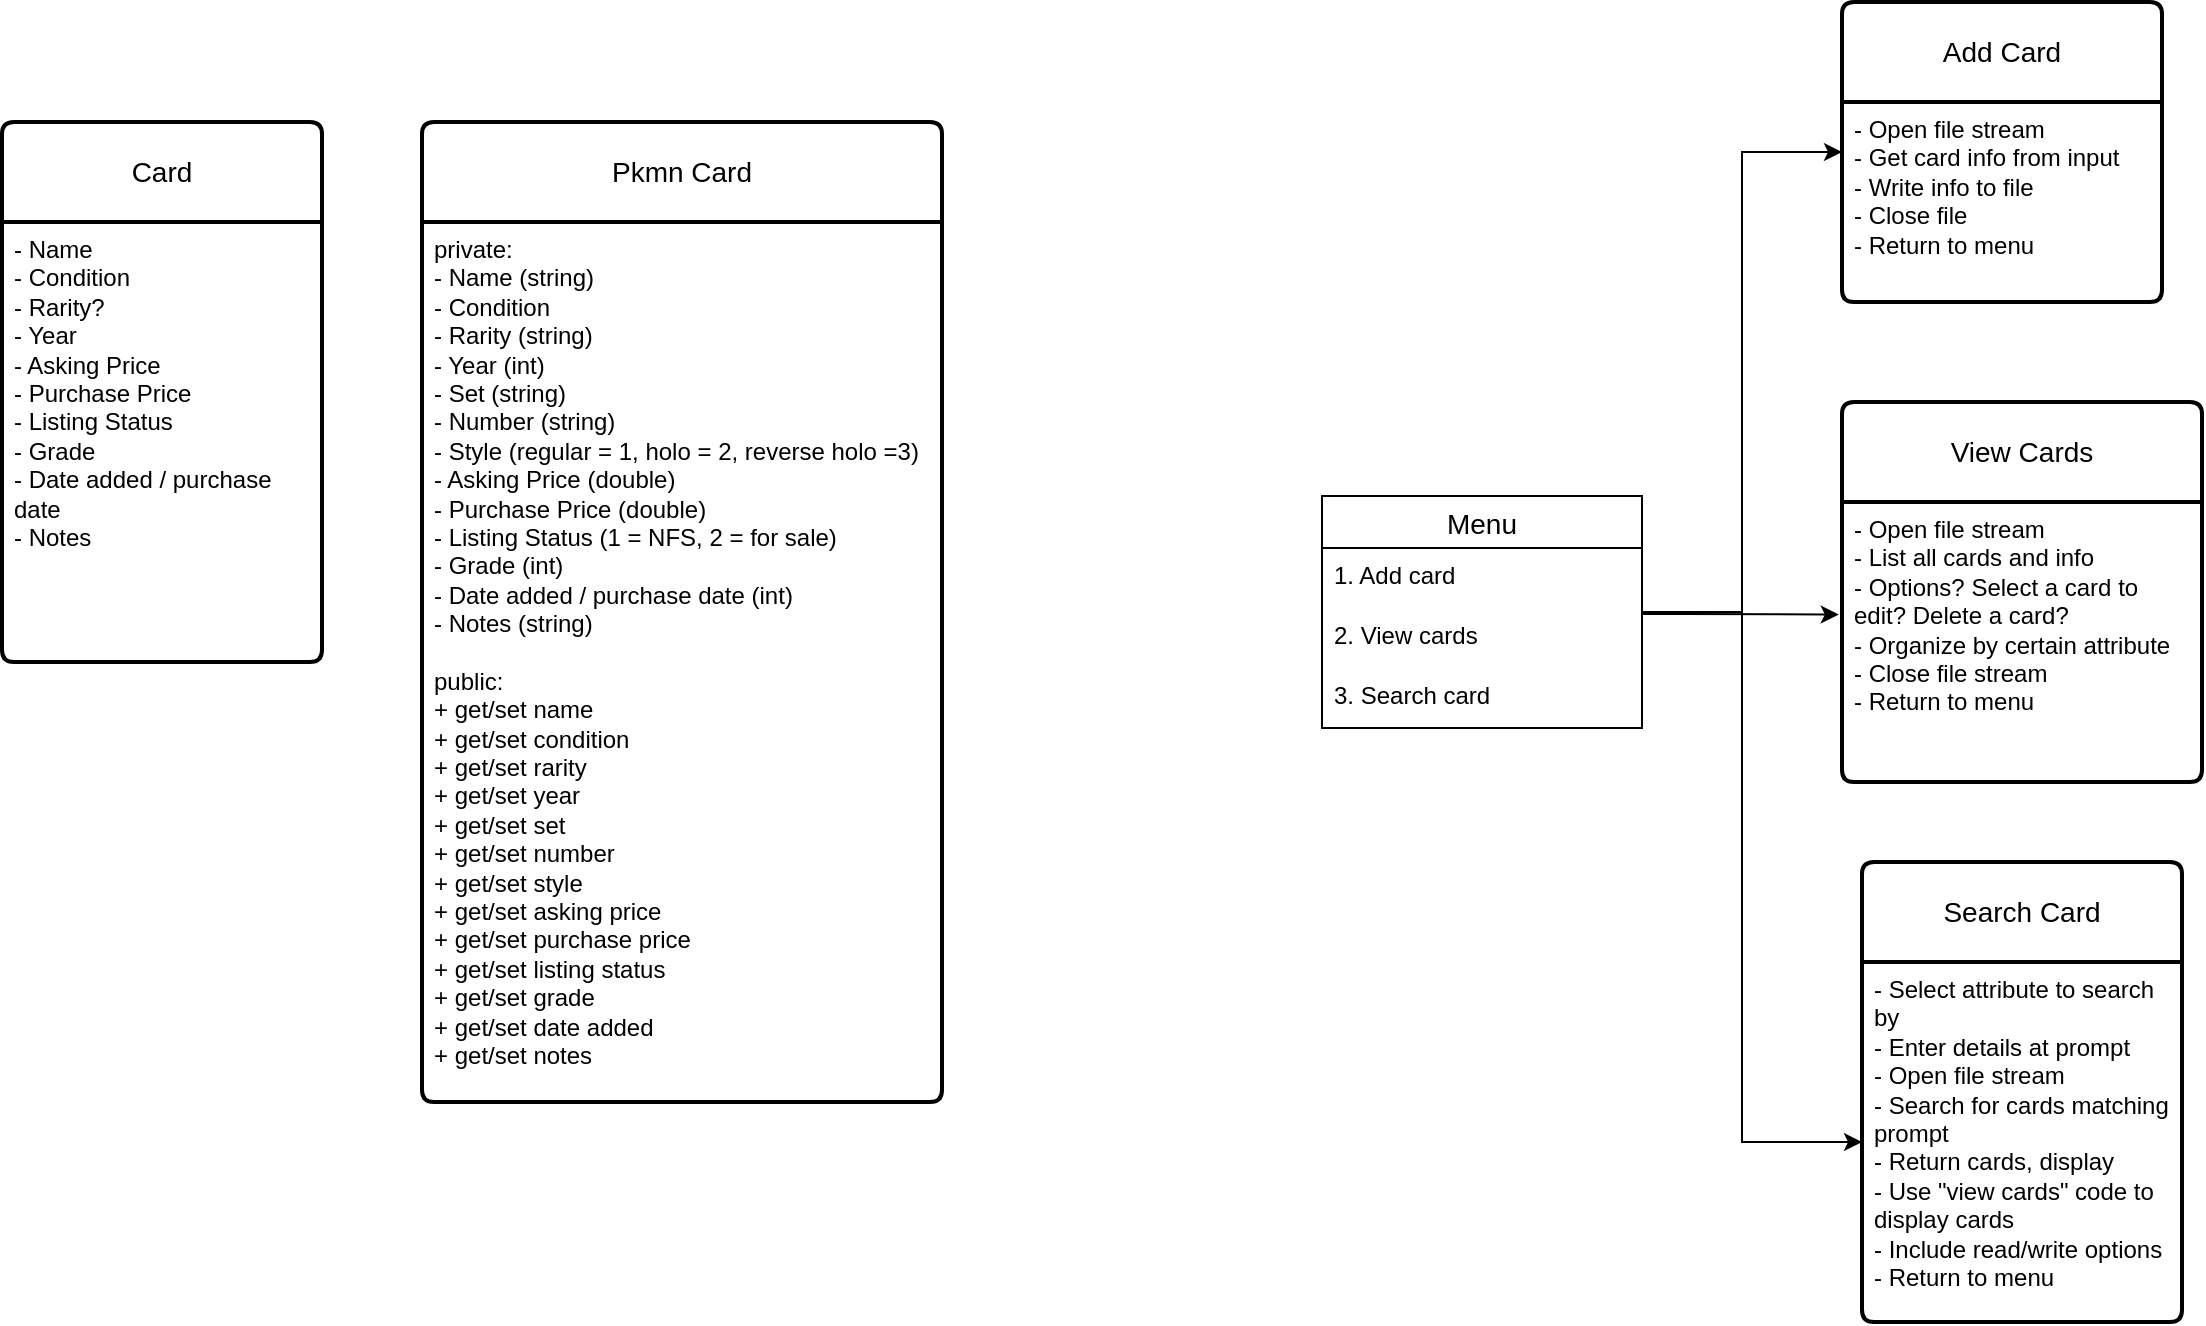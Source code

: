 <mxfile version="26.1.1">
  <diagram name="Page-1" id="TBWEaHZDqTqTLSFvn9rW">
    <mxGraphModel dx="1195" dy="697" grid="1" gridSize="10" guides="1" tooltips="1" connect="1" arrows="1" fold="1" page="0" pageScale="1" pageWidth="850" pageHeight="1100" math="0" shadow="0">
      <root>
        <mxCell id="0" />
        <mxCell id="1" parent="0" />
        <mxCell id="Hg8XZzx9IyjpiZ8rxDxT-1" value="Card" style="swimlane;childLayout=stackLayout;horizontal=1;startSize=50;horizontalStack=0;rounded=1;fontSize=14;fontStyle=0;strokeWidth=2;resizeParent=0;resizeLast=1;shadow=0;dashed=0;align=center;arcSize=4;whiteSpace=wrap;html=1;" vertex="1" parent="1">
          <mxGeometry x="10" y="230" width="160" height="270" as="geometry">
            <mxRectangle x="220" y="90" width="70" height="50" as="alternateBounds" />
          </mxGeometry>
        </mxCell>
        <mxCell id="Hg8XZzx9IyjpiZ8rxDxT-2" value="- Name&lt;div&gt;- Condition&lt;/div&gt;&lt;div&gt;- Rarity?&lt;/div&gt;&lt;div&gt;- Year&lt;/div&gt;&lt;div&gt;- Asking Price&lt;/div&gt;&lt;div&gt;- Purchase Price&lt;/div&gt;&lt;div&gt;- Listing Status&lt;/div&gt;&lt;div&gt;- Grade&lt;/div&gt;&lt;div&gt;- Date added / purchase date&lt;/div&gt;&lt;div&gt;- Notes&lt;/div&gt;" style="align=left;strokeColor=none;fillColor=none;spacingLeft=4;spacingRight=4;fontSize=12;verticalAlign=top;resizable=0;rotatable=0;part=1;html=1;whiteSpace=wrap;" vertex="1" parent="Hg8XZzx9IyjpiZ8rxDxT-1">
          <mxGeometry y="50" width="160" height="220" as="geometry" />
        </mxCell>
        <mxCell id="Hg8XZzx9IyjpiZ8rxDxT-3" value="Pkmn Card" style="swimlane;childLayout=stackLayout;horizontal=1;startSize=50;horizontalStack=0;rounded=1;fontSize=14;fontStyle=0;strokeWidth=2;resizeParent=0;resizeLast=1;shadow=0;dashed=0;align=center;arcSize=4;whiteSpace=wrap;html=1;swimlaneLine=1;gradientColor=none;glass=0;" vertex="1" parent="1">
          <mxGeometry x="220" y="230" width="260" height="490" as="geometry">
            <mxRectangle x="220" y="230" width="70" height="50" as="alternateBounds" />
          </mxGeometry>
        </mxCell>
        <mxCell id="Hg8XZzx9IyjpiZ8rxDxT-4" value="&lt;div&gt;private:&lt;/div&gt;- Name (string)&lt;div&gt;- Condition&lt;br&gt;&lt;div&gt;- Rarity (string)&lt;/div&gt;&lt;div&gt;- Year (int)&lt;/div&gt;&lt;div&gt;- Set (string)&lt;/div&gt;&lt;div&gt;- Number (string)&lt;/div&gt;&lt;div&gt;- Style (regular = 1, holo = 2, reverse holo =3)&lt;/div&gt;&lt;div&gt;- Asking Price (double)&lt;/div&gt;&lt;div&gt;- Purchase Price (double)&lt;/div&gt;&lt;div&gt;- Listing Status (1 = NFS, 2 = for sale)&lt;/div&gt;&lt;div&gt;- Grade (int)&lt;/div&gt;&lt;div&gt;- Date added / purchase date (int)&lt;/div&gt;&lt;div&gt;- Notes (string)&lt;/div&gt;&lt;div&gt;&lt;br&gt;&lt;/div&gt;&lt;/div&gt;&lt;div&gt;public:&lt;/div&gt;&lt;div&gt;+ get/set name&lt;/div&gt;&lt;div&gt;+ get/set condition&lt;/div&gt;&lt;div&gt;+ get/set rarity&lt;/div&gt;&lt;div&gt;+ get/set year&lt;/div&gt;&lt;div&gt;+ get/set set&lt;/div&gt;&lt;div&gt;+ get/set number&lt;/div&gt;&lt;div&gt;+ get/set style&lt;/div&gt;&lt;div&gt;+ get/set asking price&lt;/div&gt;&lt;div&gt;+ get/set purchase price&lt;/div&gt;&lt;div&gt;+ get/set listing status&lt;/div&gt;&lt;div&gt;+ get/set grade&lt;/div&gt;&lt;div&gt;+ get/set date added&lt;/div&gt;&lt;div&gt;+ get/set notes&lt;/div&gt;" style="align=left;strokeColor=none;fillColor=none;spacingLeft=4;spacingRight=4;fontSize=12;verticalAlign=top;resizable=0;rotatable=0;part=1;html=1;whiteSpace=wrap;" vertex="1" parent="Hg8XZzx9IyjpiZ8rxDxT-3">
          <mxGeometry y="50" width="260" height="440" as="geometry" />
        </mxCell>
        <mxCell id="Hg8XZzx9IyjpiZ8rxDxT-24" style="edgeStyle=orthogonalEdgeStyle;rounded=0;orthogonalLoop=1;jettySize=auto;html=1;entryX=0;entryY=0.25;entryDx=0;entryDy=0;" edge="1" parent="1" source="Hg8XZzx9IyjpiZ8rxDxT-5" target="Hg8XZzx9IyjpiZ8rxDxT-19">
          <mxGeometry relative="1" as="geometry" />
        </mxCell>
        <mxCell id="Hg8XZzx9IyjpiZ8rxDxT-26" style="edgeStyle=orthogonalEdgeStyle;rounded=0;orthogonalLoop=1;jettySize=auto;html=1;entryX=0;entryY=0.5;entryDx=0;entryDy=0;" edge="1" parent="1" source="Hg8XZzx9IyjpiZ8rxDxT-5" target="Hg8XZzx9IyjpiZ8rxDxT-23">
          <mxGeometry relative="1" as="geometry">
            <Array as="points">
              <mxPoint x="880" y="475" />
              <mxPoint x="880" y="740" />
            </Array>
          </mxGeometry>
        </mxCell>
        <mxCell id="Hg8XZzx9IyjpiZ8rxDxT-5" value="Menu" style="swimlane;fontStyle=0;childLayout=stackLayout;horizontal=1;startSize=26;horizontalStack=0;resizeParent=1;resizeParentMax=0;resizeLast=0;collapsible=1;marginBottom=0;align=center;fontSize=14;" vertex="1" parent="1">
          <mxGeometry x="670" y="417" width="160" height="116" as="geometry">
            <mxRectangle x="670" y="384" width="80" height="30" as="alternateBounds" />
          </mxGeometry>
        </mxCell>
        <mxCell id="Hg8XZzx9IyjpiZ8rxDxT-6" value="1. Add card" style="text;strokeColor=none;fillColor=none;spacingLeft=4;spacingRight=4;overflow=hidden;rotatable=0;points=[[0,0.5],[1,0.5]];portConstraint=eastwest;fontSize=12;whiteSpace=wrap;html=1;" vertex="1" parent="Hg8XZzx9IyjpiZ8rxDxT-5">
          <mxGeometry y="26" width="160" height="30" as="geometry" />
        </mxCell>
        <mxCell id="Hg8XZzx9IyjpiZ8rxDxT-7" value="2. View cards" style="text;strokeColor=none;fillColor=none;spacingLeft=4;spacingRight=4;overflow=hidden;rotatable=0;points=[[0,0.5],[1,0.5]];portConstraint=eastwest;fontSize=12;whiteSpace=wrap;html=1;" vertex="1" parent="Hg8XZzx9IyjpiZ8rxDxT-5">
          <mxGeometry y="56" width="160" height="30" as="geometry" />
        </mxCell>
        <mxCell id="Hg8XZzx9IyjpiZ8rxDxT-8" value="3. Search card&lt;div&gt;&lt;br&gt;&lt;/div&gt;" style="text;strokeColor=none;fillColor=none;spacingLeft=4;spacingRight=4;overflow=hidden;rotatable=0;points=[[0,0.5],[1,0.5]];portConstraint=eastwest;fontSize=12;whiteSpace=wrap;html=1;" vertex="1" parent="Hg8XZzx9IyjpiZ8rxDxT-5">
          <mxGeometry y="86" width="160" height="30" as="geometry" />
        </mxCell>
        <mxCell id="Hg8XZzx9IyjpiZ8rxDxT-18" value="Add Card" style="swimlane;childLayout=stackLayout;horizontal=1;startSize=50;horizontalStack=0;rounded=1;fontSize=14;fontStyle=0;strokeWidth=2;resizeParent=0;resizeLast=1;shadow=0;dashed=0;align=center;arcSize=4;whiteSpace=wrap;html=1;" vertex="1" parent="1">
          <mxGeometry x="930" y="170" width="160" height="150" as="geometry" />
        </mxCell>
        <mxCell id="Hg8XZzx9IyjpiZ8rxDxT-19" value="- Open file stream&lt;div&gt;- Get card info from input&lt;/div&gt;&lt;div&gt;- Write info to file&lt;/div&gt;&lt;div&gt;- Close file&lt;/div&gt;&lt;div&gt;- Return to menu&lt;/div&gt;" style="align=left;strokeColor=none;fillColor=none;spacingLeft=4;spacingRight=4;fontSize=12;verticalAlign=top;resizable=0;rotatable=0;part=1;html=1;whiteSpace=wrap;" vertex="1" parent="Hg8XZzx9IyjpiZ8rxDxT-18">
          <mxGeometry y="50" width="160" height="100" as="geometry" />
        </mxCell>
        <mxCell id="Hg8XZzx9IyjpiZ8rxDxT-20" value="View Cards" style="swimlane;childLayout=stackLayout;horizontal=1;startSize=50;horizontalStack=0;rounded=1;fontSize=14;fontStyle=0;strokeWidth=2;resizeParent=0;resizeLast=1;shadow=0;dashed=0;align=center;arcSize=4;whiteSpace=wrap;html=1;" vertex="1" parent="1">
          <mxGeometry x="930" y="370" width="180" height="190" as="geometry" />
        </mxCell>
        <mxCell id="Hg8XZzx9IyjpiZ8rxDxT-21" value="- Open file stream&lt;div&gt;- List all cards and info&lt;/div&gt;&lt;div&gt;- Options? Select a card to edit? Delete a card?&lt;/div&gt;&lt;div&gt;- Organize by certain attribute&lt;/div&gt;&lt;div&gt;- Close file stream&lt;/div&gt;&lt;div&gt;- Return to menu&lt;/div&gt;" style="align=left;strokeColor=none;fillColor=none;spacingLeft=4;spacingRight=4;fontSize=12;verticalAlign=top;resizable=0;rotatable=0;part=1;html=1;whiteSpace=wrap;" vertex="1" parent="Hg8XZzx9IyjpiZ8rxDxT-20">
          <mxGeometry y="50" width="180" height="140" as="geometry" />
        </mxCell>
        <mxCell id="Hg8XZzx9IyjpiZ8rxDxT-22" value="Search Card" style="swimlane;childLayout=stackLayout;horizontal=1;startSize=50;horizontalStack=0;rounded=1;fontSize=14;fontStyle=0;strokeWidth=2;resizeParent=0;resizeLast=1;shadow=0;dashed=0;align=center;arcSize=4;whiteSpace=wrap;html=1;" vertex="1" parent="1">
          <mxGeometry x="940" y="600" width="160" height="230" as="geometry" />
        </mxCell>
        <mxCell id="Hg8XZzx9IyjpiZ8rxDxT-23" value="- Select attribute to search by&lt;div&gt;- Enter details at prompt&lt;/div&gt;&lt;div&gt;- Open file stream&lt;/div&gt;&lt;div&gt;- Search for cards matching prompt&lt;/div&gt;&lt;div&gt;- Return cards, display&lt;/div&gt;&lt;div&gt;- Use &quot;view cards&quot; code to display cards&lt;/div&gt;&lt;div&gt;- Include read/write options&lt;/div&gt;&lt;div&gt;- Return to menu&lt;/div&gt;" style="align=left;strokeColor=none;fillColor=none;spacingLeft=4;spacingRight=4;fontSize=12;verticalAlign=top;resizable=0;rotatable=0;part=1;html=1;whiteSpace=wrap;" vertex="1" parent="Hg8XZzx9IyjpiZ8rxDxT-22">
          <mxGeometry y="50" width="160" height="180" as="geometry" />
        </mxCell>
        <mxCell id="Hg8XZzx9IyjpiZ8rxDxT-25" style="edgeStyle=orthogonalEdgeStyle;rounded=0;orthogonalLoop=1;jettySize=auto;html=1;entryX=-0.009;entryY=0.402;entryDx=0;entryDy=0;entryPerimeter=0;" edge="1" parent="1" source="Hg8XZzx9IyjpiZ8rxDxT-5" target="Hg8XZzx9IyjpiZ8rxDxT-21">
          <mxGeometry relative="1" as="geometry">
            <Array as="points">
              <mxPoint x="850" y="476" />
              <mxPoint x="850" y="476" />
            </Array>
          </mxGeometry>
        </mxCell>
      </root>
    </mxGraphModel>
  </diagram>
</mxfile>
